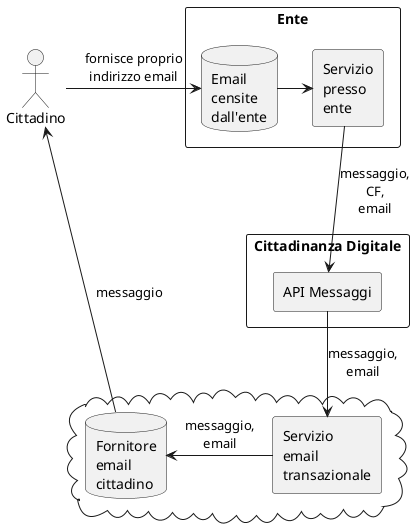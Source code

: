@startuml

rectangle Ente {
  agent "Servizio\npresso\nente" as ente
  database "Email\ncensite\ndall'ente" as emaildb
}

rectangle "Cittadinanza Digitale" {
  agent "API Messaggi" as apimessaggi
}

cloud {
  agent "Servizio\nemail\ntransazionale" as txemail
  database "Fornitore\nemail\ncittadino" as emailprovider
}


:Cittadino: as cittadino

cittadino -> emaildb : fornisce proprio\nindirizzo email

emaildb -> ente

ente --> apimessaggi : messaggio,\nCF,\nemail

apimessaggi --> txemail : messaggio,\nemail

txemail -> emailprovider : messaggio,\nemail

emailprovider -> cittadino : messaggio

@enduml
